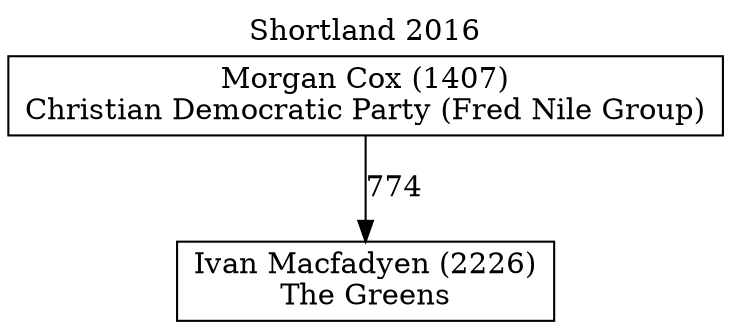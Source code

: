 // House preference flow
digraph "Ivan Macfadyen (2226)_Shortland_2016" {
	graph [label="Shortland 2016" labelloc=t mclimit=10]
	node [shape=box]
	"Morgan Cox (1407)" [label="Morgan Cox (1407)
Christian Democratic Party (Fred Nile Group)"]
	"Ivan Macfadyen (2226)" [label="Ivan Macfadyen (2226)
The Greens"]
	"Morgan Cox (1407)" -> "Ivan Macfadyen (2226)" [label=774]
}

